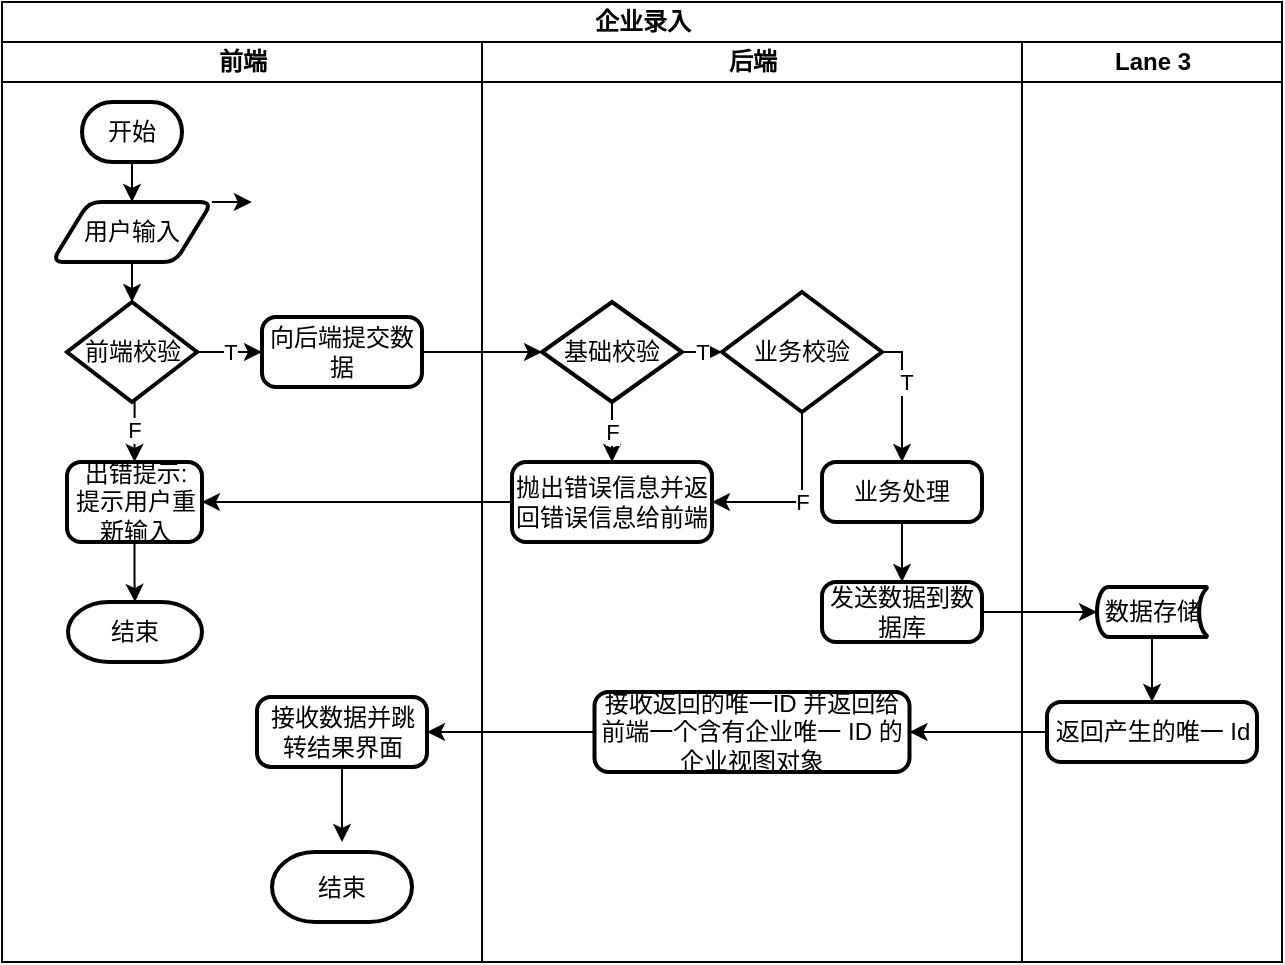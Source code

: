 <mxfile version="14.1.8" type="github">
  <diagram name="Page-1" id="9361dd3d-8414-5efd-6122-117bd74ce7a7">
    <mxGraphModel dx="581" dy="554" grid="1" gridSize="10" guides="1" tooltips="1" connect="1" arrows="1" fold="1" page="0" pageScale="1.5" pageWidth="826" pageHeight="1169" background="#ffffff" math="0" shadow="0">
      <root>
        <mxCell id="0" />
        <mxCell id="1" parent="0" />
        <mxCell id="XWkGrikWyhkqsEN8HNcK-91" value="企业录入" style="swimlane;html=1;childLayout=stackLayout;resizeParent=1;resizeParentMax=0;startSize=20;" vertex="1" parent="1">
          <mxGeometry x="410" y="160" width="640" height="480" as="geometry" />
        </mxCell>
        <mxCell id="XWkGrikWyhkqsEN8HNcK-92" value="前端" style="swimlane;html=1;startSize=20;" vertex="1" parent="XWkGrikWyhkqsEN8HNcK-91">
          <mxGeometry y="20" width="240" height="460" as="geometry" />
        </mxCell>
        <mxCell id="XWkGrikWyhkqsEN8HNcK-99" style="edgeStyle=orthogonalEdgeStyle;rounded=0;orthogonalLoop=1;jettySize=auto;html=1;exitX=0.5;exitY=1;exitDx=0;exitDy=0;exitPerimeter=0;entryX=0.5;entryY=0;entryDx=0;entryDy=0;" edge="1" parent="XWkGrikWyhkqsEN8HNcK-92" source="XWkGrikWyhkqsEN8HNcK-96" target="XWkGrikWyhkqsEN8HNcK-97">
          <mxGeometry relative="1" as="geometry" />
        </mxCell>
        <mxCell id="XWkGrikWyhkqsEN8HNcK-96" value="开始" style="strokeWidth=2;html=1;shape=mxgraph.flowchart.terminator;whiteSpace=wrap;" vertex="1" parent="XWkGrikWyhkqsEN8HNcK-92">
          <mxGeometry x="40" y="30" width="50" height="30" as="geometry" />
        </mxCell>
        <mxCell id="XWkGrikWyhkqsEN8HNcK-100" style="edgeStyle=orthogonalEdgeStyle;rounded=0;orthogonalLoop=1;jettySize=auto;html=1;exitX=0.5;exitY=1;exitDx=0;exitDy=0;entryX=0.5;entryY=0;entryDx=0;entryDy=0;entryPerimeter=0;" edge="1" parent="XWkGrikWyhkqsEN8HNcK-92" source="XWkGrikWyhkqsEN8HNcK-97" target="XWkGrikWyhkqsEN8HNcK-98">
          <mxGeometry relative="1" as="geometry" />
        </mxCell>
        <mxCell id="XWkGrikWyhkqsEN8HNcK-97" value="用户输入" style="shape=parallelogram;html=1;strokeWidth=2;perimeter=parallelogramPerimeter;whiteSpace=wrap;rounded=1;arcSize=12;size=0.23;" vertex="1" parent="XWkGrikWyhkqsEN8HNcK-92">
          <mxGeometry x="25" y="80" width="80" height="30" as="geometry" />
        </mxCell>
        <mxCell id="XWkGrikWyhkqsEN8HNcK-103" value="T" style="edgeStyle=orthogonalEdgeStyle;rounded=0;orthogonalLoop=1;jettySize=auto;html=1;entryX=0;entryY=0.5;entryDx=0;entryDy=0;" edge="1" parent="XWkGrikWyhkqsEN8HNcK-92" source="XWkGrikWyhkqsEN8HNcK-98" target="XWkGrikWyhkqsEN8HNcK-102">
          <mxGeometry relative="1" as="geometry" />
        </mxCell>
        <mxCell id="XWkGrikWyhkqsEN8HNcK-98" value="前端校验" style="strokeWidth=2;html=1;shape=mxgraph.flowchart.decision;whiteSpace=wrap;" vertex="1" parent="XWkGrikWyhkqsEN8HNcK-92">
          <mxGeometry x="32.5" y="130" width="65" height="50" as="geometry" />
        </mxCell>
        <mxCell id="XWkGrikWyhkqsEN8HNcK-102" value="向后端提交数据" style="rounded=1;whiteSpace=wrap;html=1;absoluteArcSize=1;arcSize=14;strokeWidth=2;" vertex="1" parent="XWkGrikWyhkqsEN8HNcK-92">
          <mxGeometry x="130" y="137.5" width="80" height="35" as="geometry" />
        </mxCell>
        <mxCell id="XWkGrikWyhkqsEN8HNcK-107" style="edgeStyle=orthogonalEdgeStyle;rounded=0;orthogonalLoop=1;jettySize=auto;html=1;" edge="1" parent="XWkGrikWyhkqsEN8HNcK-92" source="XWkGrikWyhkqsEN8HNcK-104" target="XWkGrikWyhkqsEN8HNcK-106">
          <mxGeometry relative="1" as="geometry" />
        </mxCell>
        <mxCell id="XWkGrikWyhkqsEN8HNcK-104" value="出错提示:&lt;br&gt;提示用户重新输入" style="rounded=1;whiteSpace=wrap;html=1;absoluteArcSize=1;arcSize=14;strokeWidth=2;" vertex="1" parent="XWkGrikWyhkqsEN8HNcK-92">
          <mxGeometry x="32.5" y="210" width="67.5" height="40" as="geometry" />
        </mxCell>
        <mxCell id="XWkGrikWyhkqsEN8HNcK-106" value="结束" style="strokeWidth=2;html=1;shape=mxgraph.flowchart.terminator;whiteSpace=wrap;" vertex="1" parent="XWkGrikWyhkqsEN8HNcK-92">
          <mxGeometry x="33" y="280" width="67" height="30" as="geometry" />
        </mxCell>
        <mxCell id="XWkGrikWyhkqsEN8HNcK-105" value="F" style="edgeStyle=orthogonalEdgeStyle;rounded=0;orthogonalLoop=1;jettySize=auto;html=1;exitX=0.5;exitY=1;exitDx=0;exitDy=0;exitPerimeter=0;entryX=0.5;entryY=0;entryDx=0;entryDy=0;fontFamily=Helvetica;" edge="1" parent="XWkGrikWyhkqsEN8HNcK-92" source="XWkGrikWyhkqsEN8HNcK-98" target="XWkGrikWyhkqsEN8HNcK-104">
          <mxGeometry relative="1" as="geometry" />
        </mxCell>
        <mxCell id="XWkGrikWyhkqsEN8HNcK-130" value="接收数据并跳转结果界面" style="rounded=1;whiteSpace=wrap;html=1;absoluteArcSize=1;arcSize=14;strokeWidth=2;fontFamily=Helvetica;" vertex="1" parent="XWkGrikWyhkqsEN8HNcK-92">
          <mxGeometry x="127.5" y="327.5" width="85" height="35" as="geometry" />
        </mxCell>
        <mxCell id="XWkGrikWyhkqsEN8HNcK-132" value="结束" style="strokeWidth=2;html=1;shape=mxgraph.flowchart.terminator;whiteSpace=wrap;fontFamily=Helvetica;" vertex="1" parent="XWkGrikWyhkqsEN8HNcK-92">
          <mxGeometry x="135" y="405" width="70" height="35" as="geometry" />
        </mxCell>
        <mxCell id="XWkGrikWyhkqsEN8HNcK-93" value="后端" style="swimlane;html=1;startSize=20;" vertex="1" parent="XWkGrikWyhkqsEN8HNcK-91">
          <mxGeometry x="240" y="20" width="270" height="460" as="geometry" />
        </mxCell>
        <mxCell id="XWkGrikWyhkqsEN8HNcK-113" value="F" style="edgeStyle=orthogonalEdgeStyle;rounded=0;orthogonalLoop=1;jettySize=auto;html=1;entryX=0.5;entryY=0;entryDx=0;entryDy=0;" edge="1" parent="XWkGrikWyhkqsEN8HNcK-93" source="XWkGrikWyhkqsEN8HNcK-108" target="XWkGrikWyhkqsEN8HNcK-112">
          <mxGeometry relative="1" as="geometry" />
        </mxCell>
        <mxCell id="XWkGrikWyhkqsEN8HNcK-116" value="T" style="edgeStyle=orthogonalEdgeStyle;rounded=0;orthogonalLoop=1;jettySize=auto;html=1;entryX=0;entryY=0.5;entryDx=0;entryDy=0;entryPerimeter=0;" edge="1" parent="XWkGrikWyhkqsEN8HNcK-93" source="XWkGrikWyhkqsEN8HNcK-108" target="XWkGrikWyhkqsEN8HNcK-111">
          <mxGeometry relative="1" as="geometry" />
        </mxCell>
        <mxCell id="XWkGrikWyhkqsEN8HNcK-108" value="基础校验" style="strokeWidth=2;html=1;shape=mxgraph.flowchart.decision;whiteSpace=wrap;" vertex="1" parent="XWkGrikWyhkqsEN8HNcK-93">
          <mxGeometry x="30" y="130" width="70" height="50" as="geometry" />
        </mxCell>
        <mxCell id="XWkGrikWyhkqsEN8HNcK-115" value="F" style="edgeStyle=orthogonalEdgeStyle;rounded=0;orthogonalLoop=1;jettySize=auto;html=1;entryX=1;entryY=0.5;entryDx=0;entryDy=0;" edge="1" parent="XWkGrikWyhkqsEN8HNcK-93" source="XWkGrikWyhkqsEN8HNcK-111" target="XWkGrikWyhkqsEN8HNcK-112">
          <mxGeometry relative="1" as="geometry">
            <Array as="points">
              <mxPoint x="160" y="230" />
            </Array>
          </mxGeometry>
        </mxCell>
        <mxCell id="XWkGrikWyhkqsEN8HNcK-111" value="业务校验" style="strokeWidth=2;html=1;shape=mxgraph.flowchart.decision;whiteSpace=wrap;" vertex="1" parent="XWkGrikWyhkqsEN8HNcK-93">
          <mxGeometry x="120" y="125" width="80" height="60" as="geometry" />
        </mxCell>
        <mxCell id="XWkGrikWyhkqsEN8HNcK-112" value="抛出错误信息并返回错误信息给前端" style="rounded=1;whiteSpace=wrap;html=1;absoluteArcSize=1;arcSize=14;strokeWidth=2;" vertex="1" parent="XWkGrikWyhkqsEN8HNcK-93">
          <mxGeometry x="15" y="210" width="100" height="40" as="geometry" />
        </mxCell>
        <mxCell id="XWkGrikWyhkqsEN8HNcK-122" style="edgeStyle=orthogonalEdgeStyle;rounded=0;orthogonalLoop=1;jettySize=auto;html=1;entryX=0.5;entryY=0;entryDx=0;entryDy=0;fontFamily=Helvetica;" edge="1" parent="XWkGrikWyhkqsEN8HNcK-93" source="XWkGrikWyhkqsEN8HNcK-118" target="XWkGrikWyhkqsEN8HNcK-121">
          <mxGeometry relative="1" as="geometry" />
        </mxCell>
        <mxCell id="XWkGrikWyhkqsEN8HNcK-118" value="业务处理" style="rounded=1;whiteSpace=wrap;html=1;absoluteArcSize=1;arcSize=14;strokeWidth=2;fontFamily=Helvetica;" vertex="1" parent="XWkGrikWyhkqsEN8HNcK-93">
          <mxGeometry x="170" y="210" width="80" height="30" as="geometry" />
        </mxCell>
        <mxCell id="XWkGrikWyhkqsEN8HNcK-119" style="edgeStyle=orthogonalEdgeStyle;rounded=0;orthogonalLoop=1;jettySize=auto;html=1;fontFamily=Helvetica;entryX=0.5;entryY=0;entryDx=0;entryDy=0;" edge="1" parent="XWkGrikWyhkqsEN8HNcK-93" source="XWkGrikWyhkqsEN8HNcK-111" target="XWkGrikWyhkqsEN8HNcK-118">
          <mxGeometry relative="1" as="geometry">
            <mxPoint x="220" y="190" as="targetPoint" />
            <Array as="points">
              <mxPoint x="210" y="155" />
            </Array>
          </mxGeometry>
        </mxCell>
        <mxCell id="XWkGrikWyhkqsEN8HNcK-120" value="T" style="edgeLabel;html=1;align=center;verticalAlign=middle;resizable=0;points=[];fontFamily=Helvetica;" vertex="1" connectable="0" parent="XWkGrikWyhkqsEN8HNcK-119">
          <mxGeometry x="-0.227" y="2" relative="1" as="geometry">
            <mxPoint as="offset" />
          </mxGeometry>
        </mxCell>
        <mxCell id="XWkGrikWyhkqsEN8HNcK-121" value="发送数据到数据库" style="rounded=1;whiteSpace=wrap;html=1;absoluteArcSize=1;arcSize=14;strokeWidth=2;fontFamily=Helvetica;" vertex="1" parent="XWkGrikWyhkqsEN8HNcK-93">
          <mxGeometry x="170" y="270" width="80" height="30" as="geometry" />
        </mxCell>
        <mxCell id="XWkGrikWyhkqsEN8HNcK-128" value="接收返回的唯一ID 并返回给前端一个含有企业唯一 ID 的企业视图对象" style="rounded=1;whiteSpace=wrap;html=1;absoluteArcSize=1;arcSize=14;strokeWidth=2;fontFamily=Helvetica;" vertex="1" parent="XWkGrikWyhkqsEN8HNcK-93">
          <mxGeometry x="56.25" y="325" width="157.5" height="40" as="geometry" />
        </mxCell>
        <mxCell id="XWkGrikWyhkqsEN8HNcK-94" value="Lane 3" style="swimlane;html=1;startSize=20;" vertex="1" parent="XWkGrikWyhkqsEN8HNcK-91">
          <mxGeometry x="510" y="20" width="130" height="460" as="geometry">
            <mxRectangle x="240" y="20" width="30" height="870" as="alternateBounds" />
          </mxGeometry>
        </mxCell>
        <mxCell id="XWkGrikWyhkqsEN8HNcK-127" style="edgeStyle=orthogonalEdgeStyle;rounded=0;orthogonalLoop=1;jettySize=auto;html=1;entryX=0.5;entryY=0;entryDx=0;entryDy=0;fontFamily=Helvetica;" edge="1" parent="XWkGrikWyhkqsEN8HNcK-94" source="XWkGrikWyhkqsEN8HNcK-124" target="XWkGrikWyhkqsEN8HNcK-126">
          <mxGeometry relative="1" as="geometry" />
        </mxCell>
        <mxCell id="XWkGrikWyhkqsEN8HNcK-124" value="数据存储" style="strokeWidth=2;html=1;shape=mxgraph.flowchart.stored_data;whiteSpace=wrap;fontFamily=Helvetica;" vertex="1" parent="XWkGrikWyhkqsEN8HNcK-94">
          <mxGeometry x="37.5" y="272.5" width="55" height="25" as="geometry" />
        </mxCell>
        <mxCell id="XWkGrikWyhkqsEN8HNcK-126" value="返回产生的唯一 Id" style="rounded=1;whiteSpace=wrap;html=1;absoluteArcSize=1;arcSize=14;strokeWidth=2;fontFamily=Helvetica;" vertex="1" parent="XWkGrikWyhkqsEN8HNcK-94">
          <mxGeometry x="12.5" y="330" width="105" height="30" as="geometry" />
        </mxCell>
        <mxCell id="XWkGrikWyhkqsEN8HNcK-109" style="edgeStyle=orthogonalEdgeStyle;rounded=0;orthogonalLoop=1;jettySize=auto;html=1;entryX=0;entryY=0.5;entryDx=0;entryDy=0;entryPerimeter=0;" edge="1" parent="XWkGrikWyhkqsEN8HNcK-91" source="XWkGrikWyhkqsEN8HNcK-102" target="XWkGrikWyhkqsEN8HNcK-108">
          <mxGeometry relative="1" as="geometry" />
        </mxCell>
        <mxCell id="XWkGrikWyhkqsEN8HNcK-114" style="edgeStyle=orthogonalEdgeStyle;rounded=0;orthogonalLoop=1;jettySize=auto;html=1;entryX=1;entryY=0.5;entryDx=0;entryDy=0;" edge="1" parent="XWkGrikWyhkqsEN8HNcK-91" source="XWkGrikWyhkqsEN8HNcK-112" target="XWkGrikWyhkqsEN8HNcK-104">
          <mxGeometry relative="1" as="geometry" />
        </mxCell>
        <mxCell id="XWkGrikWyhkqsEN8HNcK-125" style="edgeStyle=orthogonalEdgeStyle;rounded=0;orthogonalLoop=1;jettySize=auto;html=1;entryX=0;entryY=0.5;entryDx=0;entryDy=0;entryPerimeter=0;fontFamily=Helvetica;" edge="1" parent="XWkGrikWyhkqsEN8HNcK-91" source="XWkGrikWyhkqsEN8HNcK-121" target="XWkGrikWyhkqsEN8HNcK-124">
          <mxGeometry relative="1" as="geometry" />
        </mxCell>
        <mxCell id="XWkGrikWyhkqsEN8HNcK-129" style="edgeStyle=orthogonalEdgeStyle;rounded=0;orthogonalLoop=1;jettySize=auto;html=1;fontFamily=Helvetica;" edge="1" parent="XWkGrikWyhkqsEN8HNcK-91" source="XWkGrikWyhkqsEN8HNcK-126" target="XWkGrikWyhkqsEN8HNcK-128">
          <mxGeometry relative="1" as="geometry" />
        </mxCell>
        <mxCell id="XWkGrikWyhkqsEN8HNcK-131" style="edgeStyle=orthogonalEdgeStyle;rounded=0;orthogonalLoop=1;jettySize=auto;html=1;fontFamily=Helvetica;" edge="1" parent="XWkGrikWyhkqsEN8HNcK-91" source="XWkGrikWyhkqsEN8HNcK-128" target="XWkGrikWyhkqsEN8HNcK-130">
          <mxGeometry relative="1" as="geometry" />
        </mxCell>
        <mxCell id="XWkGrikWyhkqsEN8HNcK-117" style="edgeStyle=orthogonalEdgeStyle;rounded=0;orthogonalLoop=1;jettySize=auto;html=1;exitX=1;exitY=0;exitDx=0;exitDy=0;fontFamily=Helvetica;" edge="1" parent="1" source="XWkGrikWyhkqsEN8HNcK-97">
          <mxGeometry relative="1" as="geometry">
            <mxPoint x="534.862" y="259.793" as="targetPoint" />
          </mxGeometry>
        </mxCell>
        <mxCell id="XWkGrikWyhkqsEN8HNcK-133" style="edgeStyle=orthogonalEdgeStyle;rounded=0;orthogonalLoop=1;jettySize=auto;html=1;fontFamily=Helvetica;" edge="1" parent="1" source="XWkGrikWyhkqsEN8HNcK-130">
          <mxGeometry relative="1" as="geometry">
            <mxPoint x="580" y="580" as="targetPoint" />
          </mxGeometry>
        </mxCell>
      </root>
    </mxGraphModel>
  </diagram>
</mxfile>

